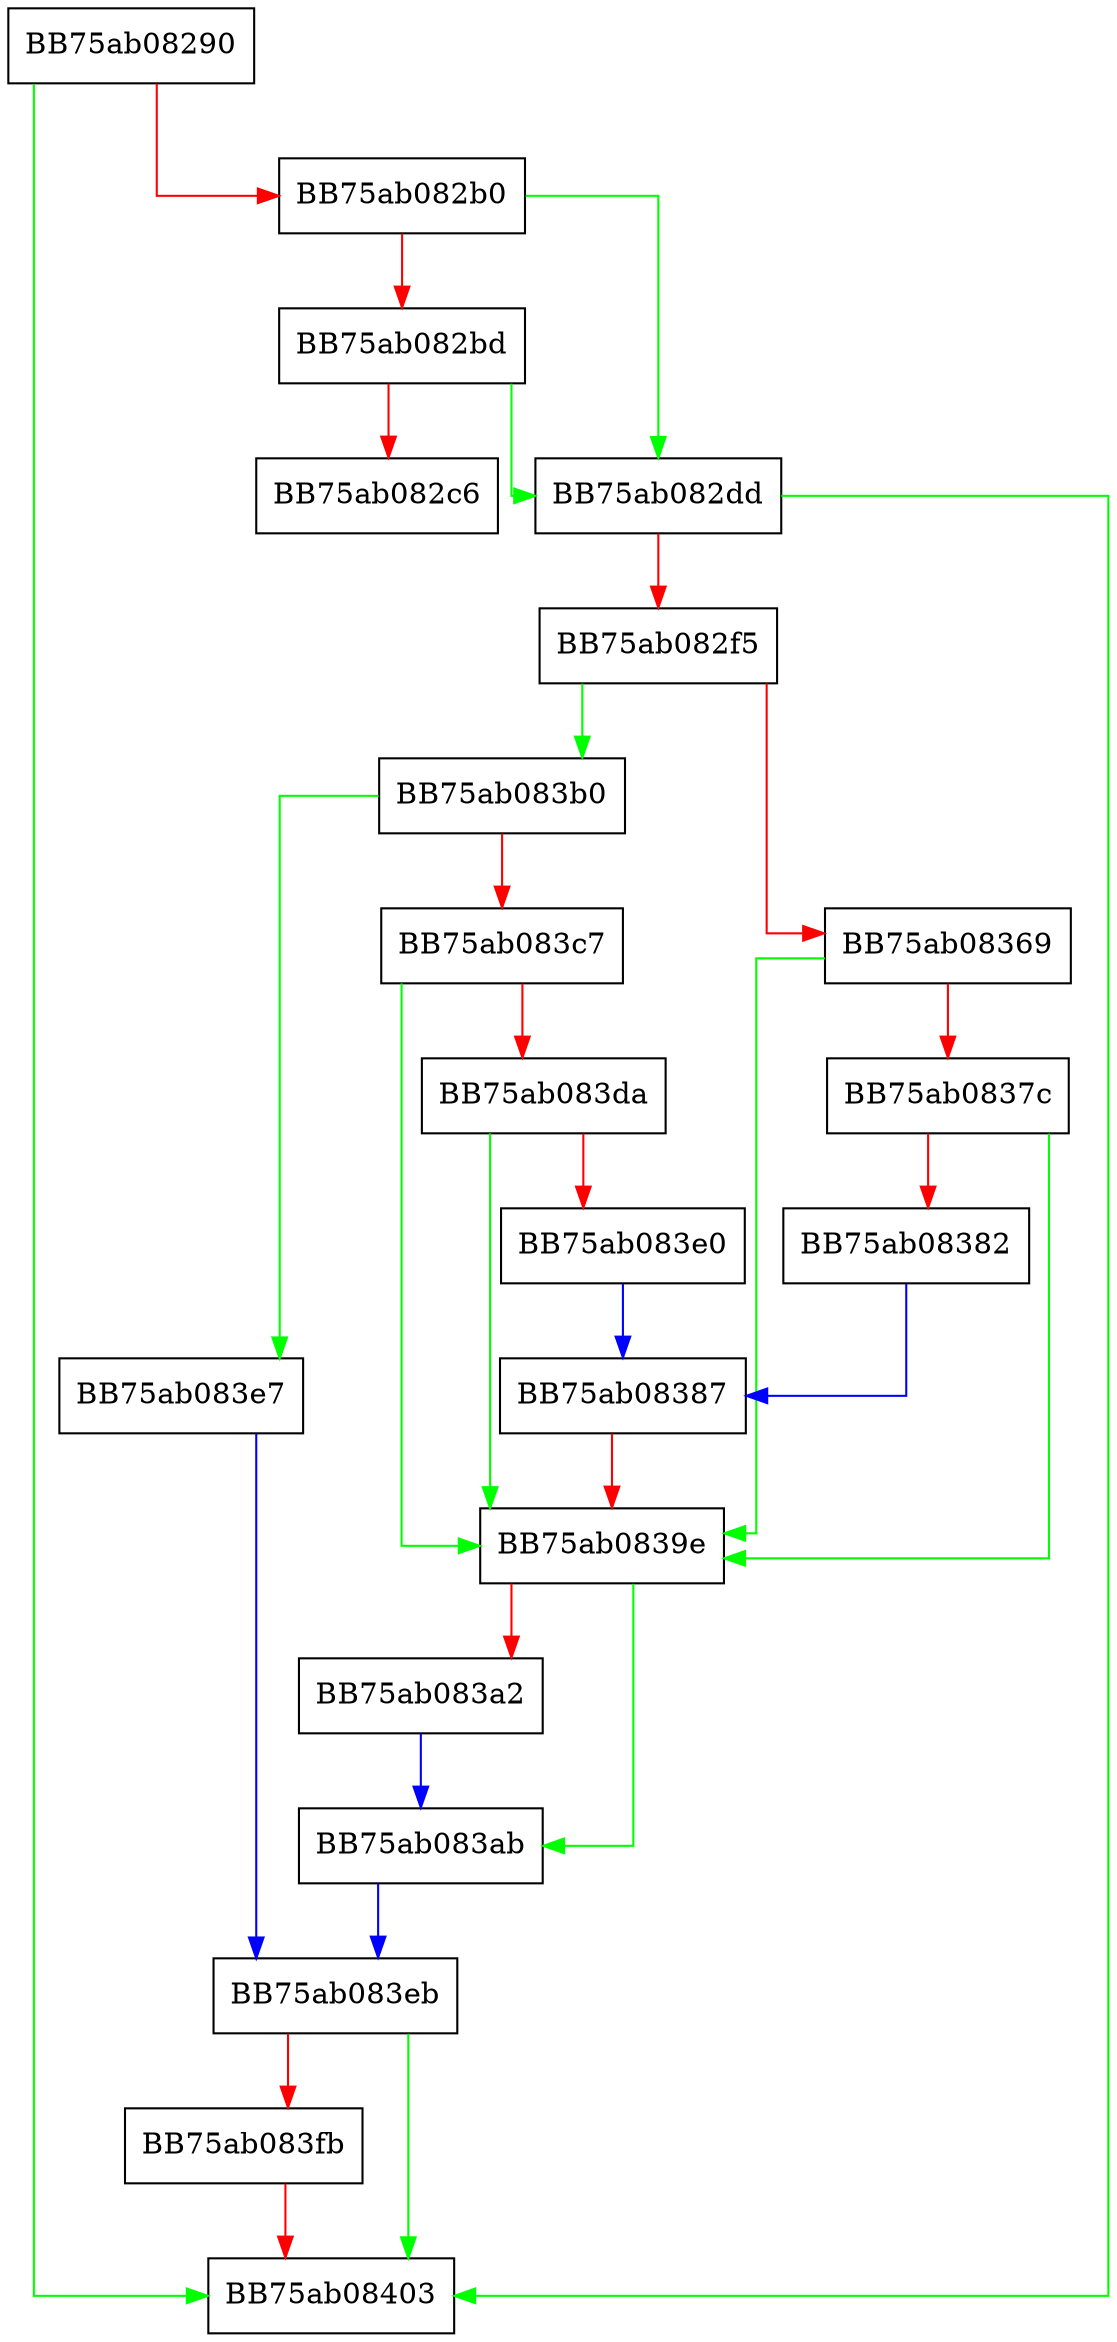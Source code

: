 digraph DeleteFileW {
  node [shape="box"];
  graph [splines=ortho];
  BB75ab08290 -> BB75ab08403 [color="green"];
  BB75ab08290 -> BB75ab082b0 [color="red"];
  BB75ab082b0 -> BB75ab082dd [color="green"];
  BB75ab082b0 -> BB75ab082bd [color="red"];
  BB75ab082bd -> BB75ab082dd [color="green"];
  BB75ab082bd -> BB75ab082c6 [color="red"];
  BB75ab082dd -> BB75ab08403 [color="green"];
  BB75ab082dd -> BB75ab082f5 [color="red"];
  BB75ab082f5 -> BB75ab083b0 [color="green"];
  BB75ab082f5 -> BB75ab08369 [color="red"];
  BB75ab08369 -> BB75ab0839e [color="green"];
  BB75ab08369 -> BB75ab0837c [color="red"];
  BB75ab0837c -> BB75ab0839e [color="green"];
  BB75ab0837c -> BB75ab08382 [color="red"];
  BB75ab08382 -> BB75ab08387 [color="blue"];
  BB75ab08387 -> BB75ab0839e [color="red"];
  BB75ab0839e -> BB75ab083ab [color="green"];
  BB75ab0839e -> BB75ab083a2 [color="red"];
  BB75ab083a2 -> BB75ab083ab [color="blue"];
  BB75ab083ab -> BB75ab083eb [color="blue"];
  BB75ab083b0 -> BB75ab083e7 [color="green"];
  BB75ab083b0 -> BB75ab083c7 [color="red"];
  BB75ab083c7 -> BB75ab0839e [color="green"];
  BB75ab083c7 -> BB75ab083da [color="red"];
  BB75ab083da -> BB75ab0839e [color="green"];
  BB75ab083da -> BB75ab083e0 [color="red"];
  BB75ab083e0 -> BB75ab08387 [color="blue"];
  BB75ab083e7 -> BB75ab083eb [color="blue"];
  BB75ab083eb -> BB75ab08403 [color="green"];
  BB75ab083eb -> BB75ab083fb [color="red"];
  BB75ab083fb -> BB75ab08403 [color="red"];
}